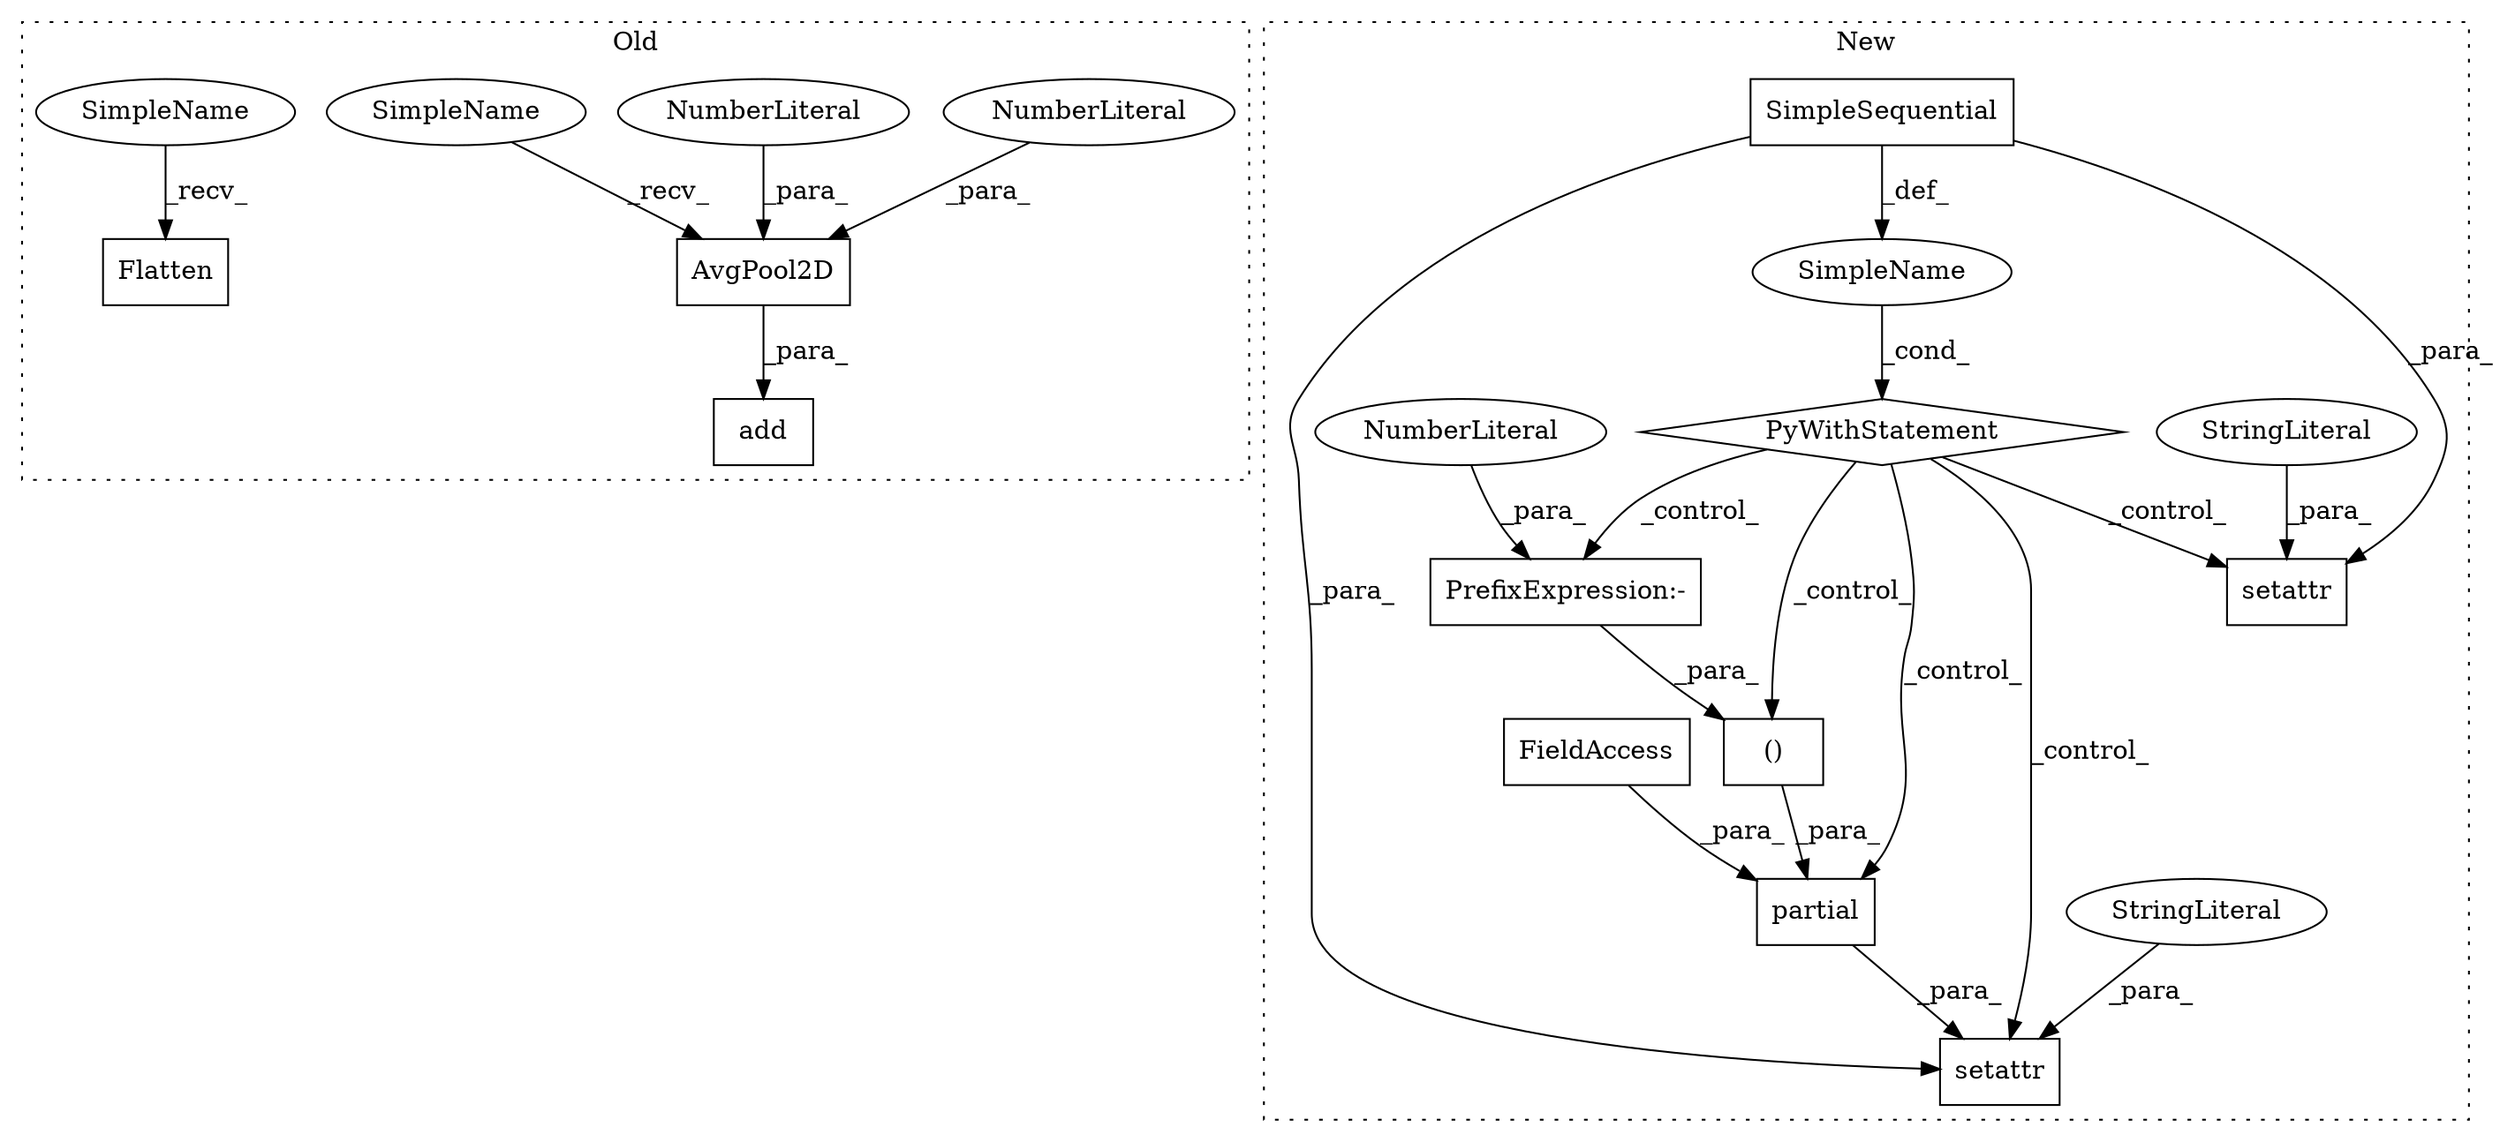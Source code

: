 digraph G {
subgraph cluster0 {
1 [label="AvgPool2D" a="32" s="7043,7056" l="10,1" shape="box"];
3 [label="add" a="32" s="7036,7057" l="4,1" shape="box"];
5 [label="NumberLiteral" a="34" s="7055" l="1" shape="ellipse"];
6 [label="NumberLiteral" a="34" s="7053" l="1" shape="ellipse"];
9 [label="Flatten" a="32" s="7194" l="9" shape="box"];
18 [label="SimpleName" a="42" s="7040" l="2" shape="ellipse"];
19 [label="SimpleName" a="42" s="7191" l="2" shape="ellipse"];
label = "Old";
style="dotted";
}
subgraph cluster1 {
2 [label="()" a="106" s="8270" l="22" shape="box"];
4 [label="setattr" a="32" s="8189,8294" l="8,1" shape="box"];
7 [label="PyWithStatement" a="104" s="7952,7986" l="10,2" shape="diamond"];
8 [label="setattr" a="32" s="8564,8669" l="8,1" shape="box"];
10 [label="SimpleName" a="42" s="" l="" shape="ellipse"];
11 [label="PrefixExpression:-" a="38" s="8270" l="1" shape="box"];
12 [label="NumberLiteral" a="34" s="8271" l="1" shape="ellipse"];
13 [label="StringLiteral" a="45" s="8209" l="15" shape="ellipse"];
14 [label="StringLiteral" a="45" s="8584" l="15" shape="ellipse"];
15 [label="SimpleSequential" a="32" s="7926" l="18" shape="box"];
16 [label="partial" a="32" s="8225,8292" l="8,2" shape="box"];
17 [label="FieldAccess" a="22" s="8233" l="25" shape="box"];
label = "New";
style="dotted";
}
1 -> 3 [label="_para_"];
2 -> 16 [label="_para_"];
5 -> 1 [label="_para_"];
6 -> 1 [label="_para_"];
7 -> 8 [label="_control_"];
7 -> 2 [label="_control_"];
7 -> 16 [label="_control_"];
7 -> 4 [label="_control_"];
7 -> 11 [label="_control_"];
10 -> 7 [label="_cond_"];
11 -> 2 [label="_para_"];
12 -> 11 [label="_para_"];
13 -> 4 [label="_para_"];
14 -> 8 [label="_para_"];
15 -> 4 [label="_para_"];
15 -> 8 [label="_para_"];
15 -> 10 [label="_def_"];
16 -> 4 [label="_para_"];
17 -> 16 [label="_para_"];
18 -> 1 [label="_recv_"];
19 -> 9 [label="_recv_"];
}